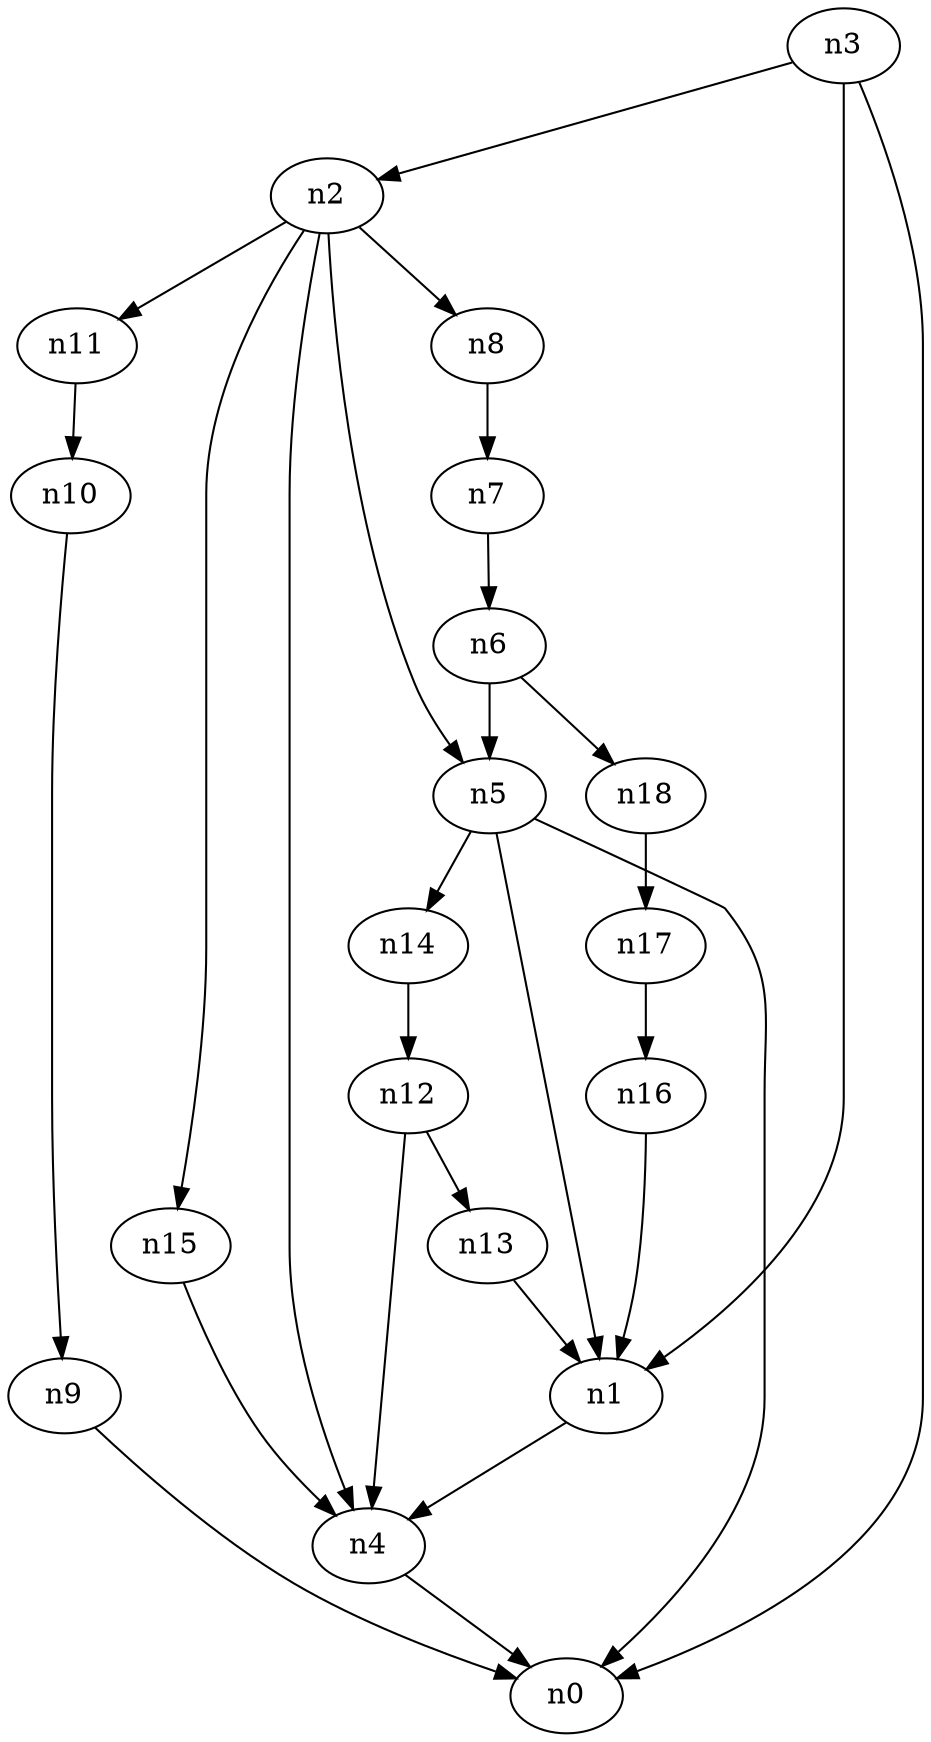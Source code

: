 digraph G {
	n1 -> n4	 [_graphml_id=e4];
	n2 -> n4	 [_graphml_id=e7];
	n2 -> n5	 [_graphml_id=e8];
	n2 -> n8	 [_graphml_id=e12];
	n2 -> n11	 [_graphml_id=e16];
	n2 -> n15	 [_graphml_id=e22];
	n3 -> n0	 [_graphml_id=e0];
	n3 -> n1	 [_graphml_id=e3];
	n3 -> n2	 [_graphml_id=e6];
	n4 -> n0	 [_graphml_id=e1];
	n5 -> n0	 [_graphml_id=e2];
	n5 -> n1	 [_graphml_id=e5];
	n5 -> n14	 [_graphml_id=e20];
	n6 -> n5	 [_graphml_id=e9];
	n6 -> n18	 [_graphml_id=e27];
	n7 -> n6	 [_graphml_id=e10];
	n8 -> n7	 [_graphml_id=e11];
	n9 -> n0	 [_graphml_id=e13];
	n10 -> n9	 [_graphml_id=e14];
	n11 -> n10	 [_graphml_id=e15];
	n12 -> n4	 [_graphml_id=e17];
	n12 -> n13	 [_graphml_id=e18];
	n13 -> n1	 [_graphml_id=e19];
	n14 -> n12	 [_graphml_id=e21];
	n15 -> n4	 [_graphml_id=e23];
	n16 -> n1	 [_graphml_id=e24];
	n17 -> n16	 [_graphml_id=e25];
	n18 -> n17	 [_graphml_id=e26];
}

